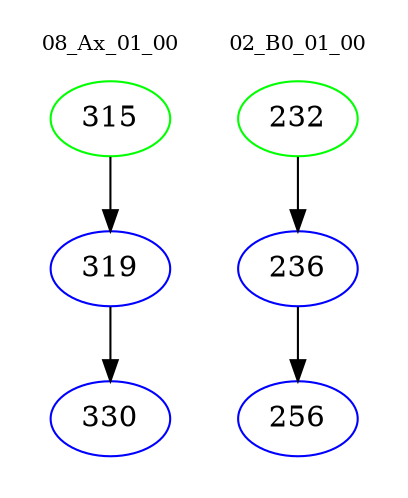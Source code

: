 digraph{
subgraph cluster_0 {
color = white
label = "08_Ax_01_00";
fontsize=10;
T0_315 [label="315", color="green"]
T0_315 -> T0_319 [color="black"]
T0_319 [label="319", color="blue"]
T0_319 -> T0_330 [color="black"]
T0_330 [label="330", color="blue"]
}
subgraph cluster_1 {
color = white
label = "02_B0_01_00";
fontsize=10;
T1_232 [label="232", color="green"]
T1_232 -> T1_236 [color="black"]
T1_236 [label="236", color="blue"]
T1_236 -> T1_256 [color="black"]
T1_256 [label="256", color="blue"]
}
}

